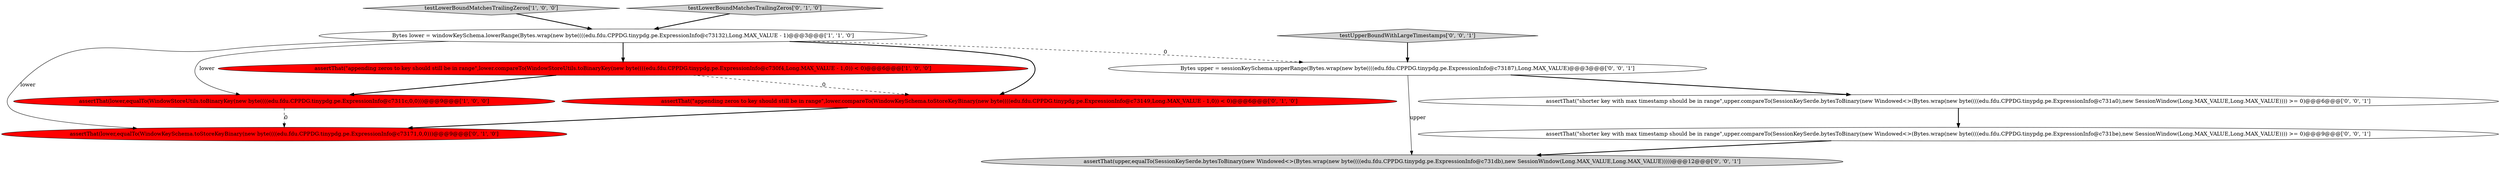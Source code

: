 digraph {
2 [style = filled, label = "testLowerBoundMatchesTrailingZeros['1', '0', '0']", fillcolor = lightgray, shape = diamond image = "AAA0AAABBB1BBB"];
7 [style = filled, label = "assertThat(\"shorter key with max timestamp should be in range\",upper.compareTo(SessionKeySerde.bytesToBinary(new Windowed<>(Bytes.wrap(new byte((((edu.fdu.CPPDG.tinypdg.pe.ExpressionInfo@c731be),new SessionWindow(Long.MAX_VALUE,Long.MAX_VALUE)))) >= 0)@@@9@@@['0', '0', '1']", fillcolor = white, shape = ellipse image = "AAA0AAABBB3BBB"];
3 [style = filled, label = "assertThat(lower,equalTo(WindowStoreUtils.toBinaryKey(new byte((((edu.fdu.CPPDG.tinypdg.pe.ExpressionInfo@c7311c,0,0)))@@@9@@@['1', '0', '0']", fillcolor = red, shape = ellipse image = "AAA1AAABBB1BBB"];
4 [style = filled, label = "assertThat(\"appending zeros to key should still be in range\",lower.compareTo(WindowKeySchema.toStoreKeyBinary(new byte((((edu.fdu.CPPDG.tinypdg.pe.ExpressionInfo@c73149,Long.MAX_VALUE - 1,0)) < 0)@@@6@@@['0', '1', '0']", fillcolor = red, shape = ellipse image = "AAA1AAABBB2BBB"];
10 [style = filled, label = "assertThat(upper,equalTo(SessionKeySerde.bytesToBinary(new Windowed<>(Bytes.wrap(new byte((((edu.fdu.CPPDG.tinypdg.pe.ExpressionInfo@c731db),new SessionWindow(Long.MAX_VALUE,Long.MAX_VALUE)))))@@@12@@@['0', '0', '1']", fillcolor = lightgray, shape = ellipse image = "AAA0AAABBB3BBB"];
5 [style = filled, label = "assertThat(lower,equalTo(WindowKeySchema.toStoreKeyBinary(new byte((((edu.fdu.CPPDG.tinypdg.pe.ExpressionInfo@c73171,0,0)))@@@9@@@['0', '1', '0']", fillcolor = red, shape = ellipse image = "AAA1AAABBB2BBB"];
1 [style = filled, label = "assertThat(\"appending zeros to key should still be in range\",lower.compareTo(WindowStoreUtils.toBinaryKey(new byte((((edu.fdu.CPPDG.tinypdg.pe.ExpressionInfo@c730f4,Long.MAX_VALUE - 1,0)) < 0)@@@6@@@['1', '0', '0']", fillcolor = red, shape = ellipse image = "AAA1AAABBB1BBB"];
0 [style = filled, label = "Bytes lower = windowKeySchema.lowerRange(Bytes.wrap(new byte((((edu.fdu.CPPDG.tinypdg.pe.ExpressionInfo@c73132),Long.MAX_VALUE - 1)@@@3@@@['1', '1', '0']", fillcolor = white, shape = ellipse image = "AAA0AAABBB1BBB"];
6 [style = filled, label = "testLowerBoundMatchesTrailingZeros['0', '1', '0']", fillcolor = lightgray, shape = diamond image = "AAA0AAABBB2BBB"];
11 [style = filled, label = "testUpperBoundWithLargeTimestamps['0', '0', '1']", fillcolor = lightgray, shape = diamond image = "AAA0AAABBB3BBB"];
9 [style = filled, label = "Bytes upper = sessionKeySchema.upperRange(Bytes.wrap(new byte((((edu.fdu.CPPDG.tinypdg.pe.ExpressionInfo@c73187),Long.MAX_VALUE)@@@3@@@['0', '0', '1']", fillcolor = white, shape = ellipse image = "AAA0AAABBB3BBB"];
8 [style = filled, label = "assertThat(\"shorter key with max timestamp should be in range\",upper.compareTo(SessionKeySerde.bytesToBinary(new Windowed<>(Bytes.wrap(new byte((((edu.fdu.CPPDG.tinypdg.pe.ExpressionInfo@c731a0),new SessionWindow(Long.MAX_VALUE,Long.MAX_VALUE)))) >= 0)@@@6@@@['0', '0', '1']", fillcolor = white, shape = ellipse image = "AAA0AAABBB3BBB"];
1->3 [style = bold, label=""];
0->3 [style = solid, label="lower"];
1->4 [style = dashed, label="0"];
3->5 [style = dashed, label="0"];
2->0 [style = bold, label=""];
6->0 [style = bold, label=""];
0->9 [style = dashed, label="0"];
9->8 [style = bold, label=""];
0->4 [style = bold, label=""];
7->10 [style = bold, label=""];
4->5 [style = bold, label=""];
0->1 [style = bold, label=""];
11->9 [style = bold, label=""];
0->5 [style = solid, label="lower"];
9->10 [style = solid, label="upper"];
8->7 [style = bold, label=""];
}
